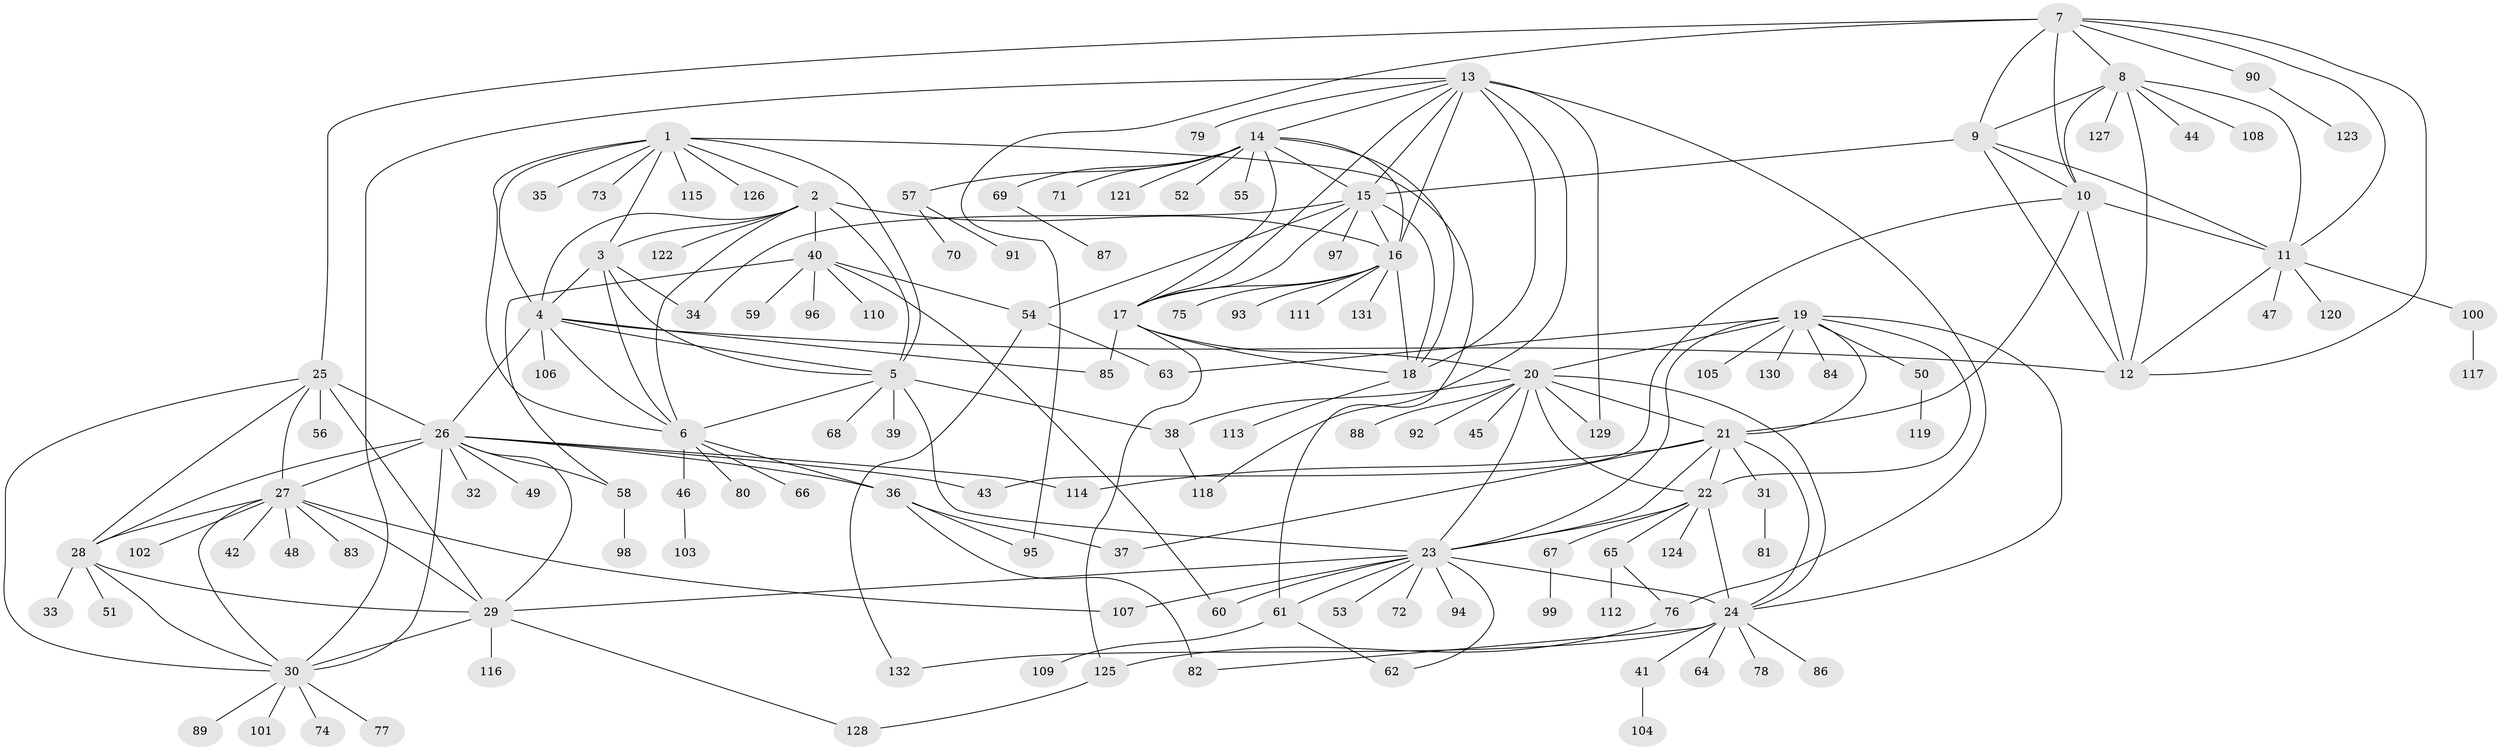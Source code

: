 // coarse degree distribution, {9: 0.075, 5: 0.0375, 6: 0.0625, 2: 0.2625, 4: 0.025, 8: 0.0375, 10: 0.025, 12: 0.0125, 7: 0.025, 13: 0.0125, 11: 0.0125, 1: 0.3875, 3: 0.025}
// Generated by graph-tools (version 1.1) at 2025/52/03/04/25 22:52:23]
// undirected, 132 vertices, 209 edges
graph export_dot {
  node [color=gray90,style=filled];
  1;
  2;
  3;
  4;
  5;
  6;
  7;
  8;
  9;
  10;
  11;
  12;
  13;
  14;
  15;
  16;
  17;
  18;
  19;
  20;
  21;
  22;
  23;
  24;
  25;
  26;
  27;
  28;
  29;
  30;
  31;
  32;
  33;
  34;
  35;
  36;
  37;
  38;
  39;
  40;
  41;
  42;
  43;
  44;
  45;
  46;
  47;
  48;
  49;
  50;
  51;
  52;
  53;
  54;
  55;
  56;
  57;
  58;
  59;
  60;
  61;
  62;
  63;
  64;
  65;
  66;
  67;
  68;
  69;
  70;
  71;
  72;
  73;
  74;
  75;
  76;
  77;
  78;
  79;
  80;
  81;
  82;
  83;
  84;
  85;
  86;
  87;
  88;
  89;
  90;
  91;
  92;
  93;
  94;
  95;
  96;
  97;
  98;
  99;
  100;
  101;
  102;
  103;
  104;
  105;
  106;
  107;
  108;
  109;
  110;
  111;
  112;
  113;
  114;
  115;
  116;
  117;
  118;
  119;
  120;
  121;
  122;
  123;
  124;
  125;
  126;
  127;
  128;
  129;
  130;
  131;
  132;
  1 -- 2;
  1 -- 3;
  1 -- 4;
  1 -- 5;
  1 -- 6;
  1 -- 35;
  1 -- 61;
  1 -- 73;
  1 -- 115;
  1 -- 126;
  2 -- 3;
  2 -- 4;
  2 -- 5;
  2 -- 6;
  2 -- 16;
  2 -- 40;
  2 -- 122;
  3 -- 4;
  3 -- 5;
  3 -- 6;
  3 -- 34;
  4 -- 5;
  4 -- 6;
  4 -- 12;
  4 -- 26;
  4 -- 85;
  4 -- 106;
  5 -- 6;
  5 -- 23;
  5 -- 38;
  5 -- 39;
  5 -- 68;
  6 -- 36;
  6 -- 46;
  6 -- 66;
  6 -- 80;
  7 -- 8;
  7 -- 9;
  7 -- 10;
  7 -- 11;
  7 -- 12;
  7 -- 25;
  7 -- 90;
  7 -- 95;
  8 -- 9;
  8 -- 10;
  8 -- 11;
  8 -- 12;
  8 -- 44;
  8 -- 108;
  8 -- 127;
  9 -- 10;
  9 -- 11;
  9 -- 12;
  9 -- 15;
  10 -- 11;
  10 -- 12;
  10 -- 21;
  10 -- 43;
  11 -- 12;
  11 -- 47;
  11 -- 100;
  11 -- 120;
  13 -- 14;
  13 -- 15;
  13 -- 16;
  13 -- 17;
  13 -- 18;
  13 -- 30;
  13 -- 76;
  13 -- 79;
  13 -- 118;
  13 -- 129;
  14 -- 15;
  14 -- 16;
  14 -- 17;
  14 -- 18;
  14 -- 52;
  14 -- 55;
  14 -- 57;
  14 -- 69;
  14 -- 71;
  14 -- 121;
  15 -- 16;
  15 -- 17;
  15 -- 18;
  15 -- 34;
  15 -- 54;
  15 -- 97;
  16 -- 17;
  16 -- 18;
  16 -- 75;
  16 -- 93;
  16 -- 111;
  16 -- 131;
  17 -- 18;
  17 -- 20;
  17 -- 85;
  17 -- 125;
  18 -- 113;
  19 -- 20;
  19 -- 21;
  19 -- 22;
  19 -- 23;
  19 -- 24;
  19 -- 50;
  19 -- 63;
  19 -- 84;
  19 -- 105;
  19 -- 130;
  20 -- 21;
  20 -- 22;
  20 -- 23;
  20 -- 24;
  20 -- 38;
  20 -- 45;
  20 -- 88;
  20 -- 92;
  20 -- 129;
  21 -- 22;
  21 -- 23;
  21 -- 24;
  21 -- 31;
  21 -- 37;
  21 -- 114;
  22 -- 23;
  22 -- 24;
  22 -- 65;
  22 -- 67;
  22 -- 124;
  23 -- 24;
  23 -- 29;
  23 -- 53;
  23 -- 60;
  23 -- 61;
  23 -- 62;
  23 -- 72;
  23 -- 94;
  23 -- 107;
  24 -- 41;
  24 -- 64;
  24 -- 78;
  24 -- 82;
  24 -- 86;
  24 -- 132;
  25 -- 26;
  25 -- 27;
  25 -- 28;
  25 -- 29;
  25 -- 30;
  25 -- 56;
  26 -- 27;
  26 -- 28;
  26 -- 29;
  26 -- 30;
  26 -- 32;
  26 -- 36;
  26 -- 43;
  26 -- 49;
  26 -- 58;
  26 -- 114;
  27 -- 28;
  27 -- 29;
  27 -- 30;
  27 -- 42;
  27 -- 48;
  27 -- 83;
  27 -- 102;
  27 -- 107;
  28 -- 29;
  28 -- 30;
  28 -- 33;
  28 -- 51;
  29 -- 30;
  29 -- 116;
  29 -- 128;
  30 -- 74;
  30 -- 77;
  30 -- 89;
  30 -- 101;
  31 -- 81;
  36 -- 37;
  36 -- 82;
  36 -- 95;
  38 -- 118;
  40 -- 54;
  40 -- 58;
  40 -- 59;
  40 -- 60;
  40 -- 96;
  40 -- 110;
  41 -- 104;
  46 -- 103;
  50 -- 119;
  54 -- 63;
  54 -- 132;
  57 -- 70;
  57 -- 91;
  58 -- 98;
  61 -- 62;
  61 -- 109;
  65 -- 76;
  65 -- 112;
  67 -- 99;
  69 -- 87;
  76 -- 125;
  90 -- 123;
  100 -- 117;
  125 -- 128;
}
